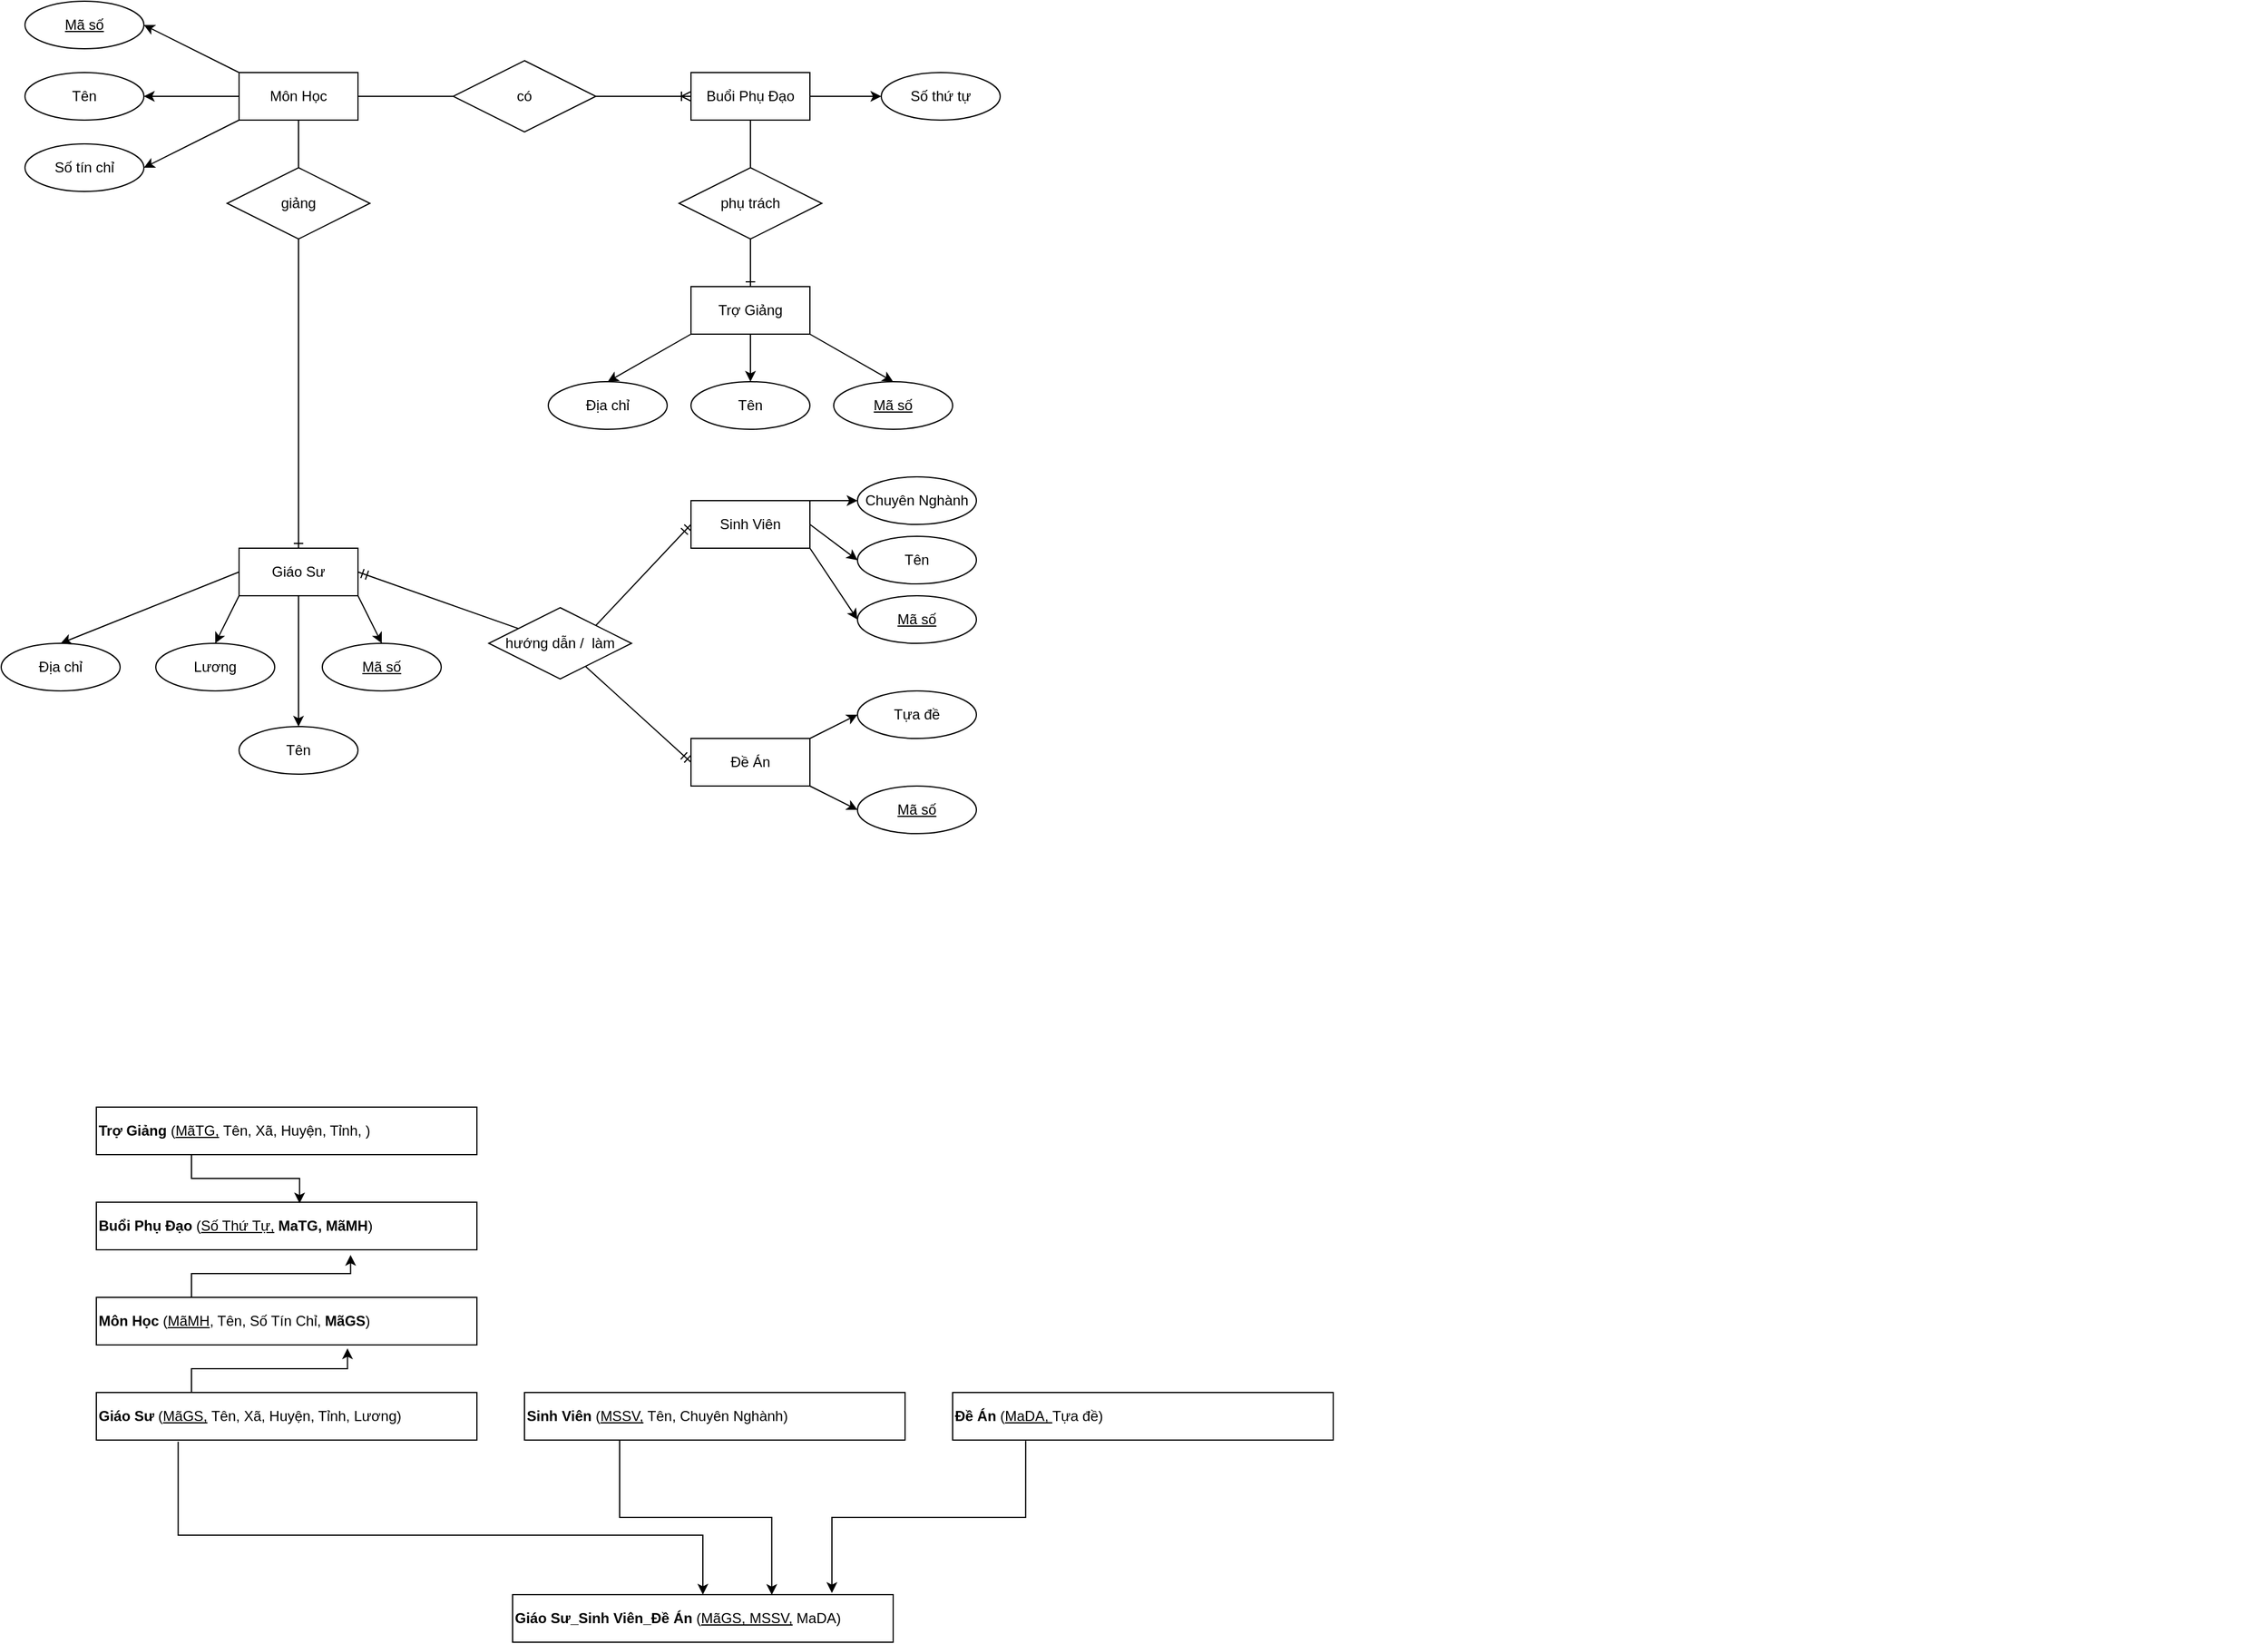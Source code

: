 <mxfile version="15.7.0" type="google"><diagram id="QIcf8YX7YnuLzrY2ndHt" name="Page-1"><mxGraphModel dx="1888" dy="571" grid="1" gridSize="10" guides="1" tooltips="1" connect="1" arrows="1" fold="1" page="1" pageScale="1" pageWidth="850" pageHeight="1100" math="0" shadow="0"><root><mxCell id="0"/><mxCell id="1" parent="0"/><mxCell id="39NwVc8YC4vtudl1Ud9P-1" value="Môn Học" style="whiteSpace=wrap;html=1;align=center;" parent="1" vertex="1"><mxGeometry x="-640" y="130" width="100" height="40" as="geometry"/></mxCell><mxCell id="39NwVc8YC4vtudl1Ud9P-2" value="Buổi Phụ Đạo" style="whiteSpace=wrap;html=1;align=center;" parent="1" vertex="1"><mxGeometry x="-260" y="130" width="100" height="40" as="geometry"/></mxCell><mxCell id="39NwVc8YC4vtudl1Ud9P-3" value="Trợ Giảng" style="whiteSpace=wrap;html=1;align=center;" parent="1" vertex="1"><mxGeometry x="-260" y="310" width="100" height="40" as="geometry"/></mxCell><mxCell id="39NwVc8YC4vtudl1Ud9P-4" value="Giáo Sư" style="whiteSpace=wrap;html=1;align=center;" parent="1" vertex="1"><mxGeometry x="-640" y="530" width="100" height="40" as="geometry"/></mxCell><mxCell id="39NwVc8YC4vtudl1Ud9P-6" value="có" style="shape=rhombus;perimeter=rhombusPerimeter;whiteSpace=wrap;html=1;align=center;" parent="1" vertex="1"><mxGeometry x="-460" y="120" width="120" height="60" as="geometry"/></mxCell><mxCell id="39NwVc8YC4vtudl1Ud9P-7" value="" style="endArrow=none;html=1;rounded=0;exitX=1;exitY=0.5;exitDx=0;exitDy=0;entryX=0;entryY=0.5;entryDx=0;entryDy=0;" parent="1" source="39NwVc8YC4vtudl1Ud9P-1" target="39NwVc8YC4vtudl1Ud9P-6" edge="1"><mxGeometry relative="1" as="geometry"><mxPoint x="-440" y="220" as="sourcePoint"/><mxPoint x="-280" y="220" as="targetPoint"/></mxGeometry></mxCell><mxCell id="39NwVc8YC4vtudl1Ud9P-8" value="" style="endArrow=ERoneToMany;html=1;rounded=0;exitX=1;exitY=0.5;exitDx=0;exitDy=0;entryX=0;entryY=0.5;entryDx=0;entryDy=0;endFill=0;" parent="1" source="39NwVc8YC4vtudl1Ud9P-6" target="39NwVc8YC4vtudl1Ud9P-2" edge="1"><mxGeometry relative="1" as="geometry"><mxPoint x="-350" y="170" as="sourcePoint"/><mxPoint x="-270" y="170" as="targetPoint"/></mxGeometry></mxCell><mxCell id="39NwVc8YC4vtudl1Ud9P-10" value="Tên" style="ellipse;whiteSpace=wrap;html=1;align=center;" parent="1" vertex="1"><mxGeometry x="-820" y="130" width="100" height="40" as="geometry"/></mxCell><mxCell id="39NwVc8YC4vtudl1Ud9P-11" value="Mã số" style="ellipse;whiteSpace=wrap;html=1;align=center;fontStyle=4;" parent="1" vertex="1"><mxGeometry x="-820" y="70" width="100" height="40" as="geometry"/></mxCell><mxCell id="39NwVc8YC4vtudl1Ud9P-12" value="Số tín chỉ" style="ellipse;whiteSpace=wrap;html=1;align=center;" parent="1" vertex="1"><mxGeometry x="-820" y="190" width="100" height="40" as="geometry"/></mxCell><mxCell id="39NwVc8YC4vtudl1Ud9P-13" value="" style="endArrow=none;html=1;rounded=0;exitX=1;exitY=0.5;exitDx=0;exitDy=0;entryX=0;entryY=0;entryDx=0;entryDy=0;startArrow=classic;startFill=1;" parent="1" source="39NwVc8YC4vtudl1Ud9P-11" target="39NwVc8YC4vtudl1Ud9P-1" edge="1"><mxGeometry relative="1" as="geometry"><mxPoint x="-690" y="140" as="sourcePoint"/><mxPoint x="-530" y="140" as="targetPoint"/></mxGeometry></mxCell><mxCell id="39NwVc8YC4vtudl1Ud9P-14" value="" style="endArrow=none;html=1;rounded=0;exitX=1;exitY=0.5;exitDx=0;exitDy=0;entryX=0;entryY=0.5;entryDx=0;entryDy=0;startArrow=classic;startFill=1;" parent="1" source="39NwVc8YC4vtudl1Ud9P-10" target="39NwVc8YC4vtudl1Ud9P-1" edge="1"><mxGeometry relative="1" as="geometry"><mxPoint x="-710" y="100" as="sourcePoint"/><mxPoint x="-630" y="140" as="targetPoint"/></mxGeometry></mxCell><mxCell id="39NwVc8YC4vtudl1Ud9P-15" value="" style="endArrow=none;html=1;rounded=0;exitX=1;exitY=0.5;exitDx=0;exitDy=0;entryX=0;entryY=1;entryDx=0;entryDy=0;startArrow=classic;startFill=1;" parent="1" source="39NwVc8YC4vtudl1Ud9P-12" target="39NwVc8YC4vtudl1Ud9P-1" edge="1"><mxGeometry relative="1" as="geometry"><mxPoint x="-710" y="160" as="sourcePoint"/><mxPoint x="-630" y="160" as="targetPoint"/></mxGeometry></mxCell><mxCell id="39NwVc8YC4vtudl1Ud9P-16" value="Số thứ tự" style="ellipse;whiteSpace=wrap;html=1;align=center;" parent="1" vertex="1"><mxGeometry x="-100" y="130" width="100" height="40" as="geometry"/></mxCell><mxCell id="39NwVc8YC4vtudl1Ud9P-17" value="" style="endArrow=classic;html=1;rounded=0;entryX=0;entryY=0.5;entryDx=0;entryDy=0;exitX=1;exitY=0.5;exitDx=0;exitDy=0;endFill=1;" parent="1" source="39NwVc8YC4vtudl1Ud9P-2" target="39NwVc8YC4vtudl1Ud9P-16" edge="1"><mxGeometry relative="1" as="geometry"><mxPoint x="-150" y="150" as="sourcePoint"/><mxPoint x="-70" y="180" as="targetPoint"/></mxGeometry></mxCell><mxCell id="39NwVc8YC4vtudl1Ud9P-18" value="phụ trách" style="shape=rhombus;perimeter=rhombusPerimeter;whiteSpace=wrap;html=1;align=center;" parent="1" vertex="1"><mxGeometry x="-270" y="210" width="120" height="60" as="geometry"/></mxCell><mxCell id="39NwVc8YC4vtudl1Ud9P-19" value="" style="endArrow=none;html=1;rounded=0;entryX=0.5;entryY=1;entryDx=0;entryDy=0;" parent="1" source="39NwVc8YC4vtudl1Ud9P-18" target="39NwVc8YC4vtudl1Ud9P-2" edge="1"><mxGeometry relative="1" as="geometry"><mxPoint x="-530" y="160" as="sourcePoint"/><mxPoint x="-450" y="160" as="targetPoint"/></mxGeometry></mxCell><mxCell id="39NwVc8YC4vtudl1Ud9P-20" value="" style="endArrow=ERone;html=1;rounded=0;exitX=0.5;exitY=1;exitDx=0;exitDy=0;endFill=0;entryX=0.5;entryY=0;entryDx=0;entryDy=0;" parent="1" source="39NwVc8YC4vtudl1Ud9P-18" target="39NwVc8YC4vtudl1Ud9P-3" edge="1"><mxGeometry relative="1" as="geometry"><mxPoint x="-200" y="220" as="sourcePoint"/><mxPoint x="-190" y="280" as="targetPoint"/></mxGeometry></mxCell><mxCell id="39NwVc8YC4vtudl1Ud9P-21" value="Mã số" style="ellipse;whiteSpace=wrap;html=1;align=center;fontStyle=4;" parent="1" vertex="1"><mxGeometry x="-140" y="390" width="100" height="40" as="geometry"/></mxCell><mxCell id="39NwVc8YC4vtudl1Ud9P-22" value="Tên" style="ellipse;whiteSpace=wrap;html=1;align=center;" parent="1" vertex="1"><mxGeometry x="-260" y="390" width="100" height="40" as="geometry"/></mxCell><mxCell id="39NwVc8YC4vtudl1Ud9P-23" value="Địa chỉ" style="ellipse;whiteSpace=wrap;html=1;align=center;" parent="1" vertex="1"><mxGeometry x="-380" y="390" width="100" height="40" as="geometry"/></mxCell><mxCell id="39NwVc8YC4vtudl1Ud9P-24" value="" style="endArrow=classic;html=1;rounded=0;entryX=0.5;entryY=0;entryDx=0;entryDy=0;exitX=0;exitY=1;exitDx=0;exitDy=0;endFill=1;" parent="1" source="39NwVc8YC4vtudl1Ud9P-3" target="39NwVc8YC4vtudl1Ud9P-23" edge="1"><mxGeometry relative="1" as="geometry"><mxPoint x="-270" y="350" as="sourcePoint"/><mxPoint x="-110" y="350" as="targetPoint"/></mxGeometry></mxCell><mxCell id="39NwVc8YC4vtudl1Ud9P-25" value="" style="endArrow=classic;html=1;rounded=0;entryX=0.5;entryY=0;entryDx=0;entryDy=0;exitX=0.5;exitY=1;exitDx=0;exitDy=0;endFill=1;" parent="1" source="39NwVc8YC4vtudl1Ud9P-3" target="39NwVc8YC4vtudl1Ud9P-22" edge="1"><mxGeometry relative="1" as="geometry"><mxPoint x="-250" y="360" as="sourcePoint"/><mxPoint x="-320" y="400" as="targetPoint"/></mxGeometry></mxCell><mxCell id="39NwVc8YC4vtudl1Ud9P-26" value="" style="endArrow=classic;html=1;rounded=0;entryX=0.5;entryY=0;entryDx=0;entryDy=0;exitX=1;exitY=1;exitDx=0;exitDy=0;endFill=1;" parent="1" source="39NwVc8YC4vtudl1Ud9P-3" target="39NwVc8YC4vtudl1Ud9P-21" edge="1"><mxGeometry relative="1" as="geometry"><mxPoint x="-200" y="360" as="sourcePoint"/><mxPoint x="-200" y="400" as="targetPoint"/></mxGeometry></mxCell><mxCell id="39NwVc8YC4vtudl1Ud9P-27" value="giảng" style="shape=rhombus;perimeter=rhombusPerimeter;whiteSpace=wrap;html=1;align=center;" parent="1" vertex="1"><mxGeometry x="-650" y="210" width="120" height="60" as="geometry"/></mxCell><mxCell id="39NwVc8YC4vtudl1Ud9P-28" value="" style="endArrow=none;html=1;rounded=0;entryX=0.5;entryY=1;entryDx=0;entryDy=0;exitX=0.5;exitY=0;exitDx=0;exitDy=0;" parent="1" source="39NwVc8YC4vtudl1Ud9P-27" target="39NwVc8YC4vtudl1Ud9P-1" edge="1"><mxGeometry relative="1" as="geometry"><mxPoint x="-200" y="220" as="sourcePoint"/><mxPoint x="-200" y="180" as="targetPoint"/></mxGeometry></mxCell><mxCell id="39NwVc8YC4vtudl1Ud9P-29" value="" style="endArrow=ERone;html=1;rounded=0;exitX=0.5;exitY=1;exitDx=0;exitDy=0;endFill=0;entryX=0.5;entryY=0;entryDx=0;entryDy=0;" parent="1" source="39NwVc8YC4vtudl1Ud9P-27" target="39NwVc8YC4vtudl1Ud9P-4" edge="1"><mxGeometry relative="1" as="geometry"><mxPoint x="-200" y="280" as="sourcePoint"/><mxPoint x="-200" y="320" as="targetPoint"/></mxGeometry></mxCell><mxCell id="39NwVc8YC4vtudl1Ud9P-30" value="Địa chỉ" style="ellipse;whiteSpace=wrap;html=1;align=center;" parent="1" vertex="1"><mxGeometry x="-840" y="610" width="100" height="40" as="geometry"/></mxCell><mxCell id="39NwVc8YC4vtudl1Ud9P-31" value="Lương" style="ellipse;whiteSpace=wrap;html=1;align=center;" parent="1" vertex="1"><mxGeometry x="-710" y="610" width="100" height="40" as="geometry"/></mxCell><mxCell id="39NwVc8YC4vtudl1Ud9P-32" value="Mã số" style="ellipse;whiteSpace=wrap;html=1;align=center;fontStyle=4;" parent="1" vertex="1"><mxGeometry x="-570" y="610" width="100" height="40" as="geometry"/></mxCell><mxCell id="39NwVc8YC4vtudl1Ud9P-33" value="Tên" style="ellipse;whiteSpace=wrap;html=1;align=center;" parent="1" vertex="1"><mxGeometry x="-640" y="680" width="100" height="40" as="geometry"/></mxCell><mxCell id="39NwVc8YC4vtudl1Ud9P-34" value="" style="endArrow=classic;html=1;rounded=0;entryX=0.5;entryY=0;entryDx=0;entryDy=0;exitX=1;exitY=1;exitDx=0;exitDy=0;endFill=1;" parent="1" source="39NwVc8YC4vtudl1Ud9P-4" target="39NwVc8YC4vtudl1Ud9P-32" edge="1"><mxGeometry relative="1" as="geometry"><mxPoint x="-250" y="580" as="sourcePoint"/><mxPoint x="-320" y="620.0" as="targetPoint"/></mxGeometry></mxCell><mxCell id="39NwVc8YC4vtudl1Ud9P-35" value="" style="endArrow=classic;html=1;rounded=0;entryX=0.5;entryY=0;entryDx=0;entryDy=0;exitX=0;exitY=1;exitDx=0;exitDy=0;endFill=1;" parent="1" source="39NwVc8YC4vtudl1Ud9P-4" target="39NwVc8YC4vtudl1Ud9P-31" edge="1"><mxGeometry relative="1" as="geometry"><mxPoint x="-530" y="580" as="sourcePoint"/><mxPoint x="-510" y="620.0" as="targetPoint"/></mxGeometry></mxCell><mxCell id="39NwVc8YC4vtudl1Ud9P-36" value="" style="endArrow=classic;html=1;rounded=0;entryX=0.5;entryY=0;entryDx=0;entryDy=0;exitX=0;exitY=0.5;exitDx=0;exitDy=0;endFill=1;" parent="1" source="39NwVc8YC4vtudl1Ud9P-4" target="39NwVc8YC4vtudl1Ud9P-30" edge="1"><mxGeometry relative="1" as="geometry"><mxPoint x="-630" y="580" as="sourcePoint"/><mxPoint x="-650" y="620.0" as="targetPoint"/></mxGeometry></mxCell><mxCell id="39NwVc8YC4vtudl1Ud9P-37" value="" style="endArrow=classic;html=1;rounded=0;entryX=0.5;entryY=0;entryDx=0;entryDy=0;exitX=0.5;exitY=1;exitDx=0;exitDy=0;endFill=1;" parent="1" source="39NwVc8YC4vtudl1Ud9P-4" target="39NwVc8YC4vtudl1Ud9P-33" edge="1"><mxGeometry relative="1" as="geometry"><mxPoint x="-530" y="580" as="sourcePoint"/><mxPoint x="-510" y="620.0" as="targetPoint"/></mxGeometry></mxCell><mxCell id="39NwVc8YC4vtudl1Ud9P-38" value="Sinh Viên" style="whiteSpace=wrap;html=1;align=center;" parent="1" vertex="1"><mxGeometry x="-260" y="490" width="100" height="40" as="geometry"/></mxCell><mxCell id="39NwVc8YC4vtudl1Ud9P-39" value="Đề Án" style="whiteSpace=wrap;html=1;align=center;" parent="1" vertex="1"><mxGeometry x="-260" y="690" width="100" height="40" as="geometry"/></mxCell><mxCell id="39NwVc8YC4vtudl1Ud9P-41" value="hướng dẫn /&amp;nbsp; làm" style="shape=rhombus;perimeter=rhombusPerimeter;whiteSpace=wrap;html=1;align=center;" parent="1" vertex="1"><mxGeometry x="-430" y="580" width="120" height="60" as="geometry"/></mxCell><mxCell id="39NwVc8YC4vtudl1Ud9P-42" value="" style="endArrow=ERmandOne;html=1;rounded=0;endFill=0;entryX=1;entryY=0.5;entryDx=0;entryDy=0;" parent="1" source="39NwVc8YC4vtudl1Ud9P-41" target="39NwVc8YC4vtudl1Ud9P-4" edge="1"><mxGeometry relative="1" as="geometry"><mxPoint x="-450" y="597.586" as="sourcePoint"/><mxPoint x="-580" y="540" as="targetPoint"/></mxGeometry></mxCell><mxCell id="39NwVc8YC4vtudl1Ud9P-43" value="" style="endArrow=ERmandOne;html=1;rounded=0;endFill=0;entryX=0;entryY=0.5;entryDx=0;entryDy=0;exitX=1;exitY=0;exitDx=0;exitDy=0;" parent="1" source="39NwVc8YC4vtudl1Ud9P-41" target="39NwVc8YC4vtudl1Ud9P-38" edge="1"><mxGeometry relative="1" as="geometry"><mxPoint x="-360" y="510" as="sourcePoint"/><mxPoint x="-530" y="560" as="targetPoint"/></mxGeometry></mxCell><mxCell id="39NwVc8YC4vtudl1Ud9P-44" value="" style="endArrow=ERmandOne;html=1;rounded=0;endFill=0;entryX=0;entryY=0.5;entryDx=0;entryDy=0;" parent="1" source="39NwVc8YC4vtudl1Ud9P-41" target="39NwVc8YC4vtudl1Ud9P-39" edge="1"><mxGeometry relative="1" as="geometry"><mxPoint x="-270" y="650" as="sourcePoint"/><mxPoint x="-250" y="520" as="targetPoint"/></mxGeometry></mxCell><mxCell id="39NwVc8YC4vtudl1Ud9P-45" value="Mã số" style="ellipse;whiteSpace=wrap;html=1;align=center;fontStyle=4;" parent="1" vertex="1"><mxGeometry x="-120" y="730" width="100" height="40" as="geometry"/></mxCell><mxCell id="39NwVc8YC4vtudl1Ud9P-46" value="Tựa đề" style="ellipse;whiteSpace=wrap;html=1;align=center;" parent="1" vertex="1"><mxGeometry x="-120" y="650" width="100" height="40" as="geometry"/></mxCell><mxCell id="39NwVc8YC4vtudl1Ud9P-48" value="" style="endArrow=classic;html=1;rounded=0;entryX=0;entryY=0.5;entryDx=0;entryDy=0;exitX=1;exitY=0;exitDx=0;exitDy=0;endFill=1;" parent="1" source="39NwVc8YC4vtudl1Ud9P-39" target="39NwVc8YC4vtudl1Ud9P-46" edge="1"><mxGeometry relative="1" as="geometry"><mxPoint x="-290" y="590" as="sourcePoint"/><mxPoint x="-270" y="630" as="targetPoint"/></mxGeometry></mxCell><mxCell id="39NwVc8YC4vtudl1Ud9P-49" value="" style="endArrow=classic;html=1;rounded=0;entryX=0;entryY=0.5;entryDx=0;entryDy=0;exitX=1;exitY=1;exitDx=0;exitDy=0;endFill=1;" parent="1" source="39NwVc8YC4vtudl1Ud9P-39" target="39NwVc8YC4vtudl1Ud9P-45" edge="1"><mxGeometry relative="1" as="geometry"><mxPoint x="-150" y="700" as="sourcePoint"/><mxPoint x="-110" y="680" as="targetPoint"/></mxGeometry></mxCell><mxCell id="39NwVc8YC4vtudl1Ud9P-50" value="Mã số" style="ellipse;whiteSpace=wrap;html=1;align=center;fontStyle=4;" parent="1" vertex="1"><mxGeometry x="-120" y="570" width="100" height="40" as="geometry"/></mxCell><mxCell id="39NwVc8YC4vtudl1Ud9P-51" value="Tên" style="ellipse;whiteSpace=wrap;html=1;align=center;" parent="1" vertex="1"><mxGeometry x="-120" y="520" width="100" height="40" as="geometry"/></mxCell><mxCell id="39NwVc8YC4vtudl1Ud9P-52" value="Chuyên Nghành" style="ellipse;whiteSpace=wrap;html=1;align=center;" parent="1" vertex="1"><mxGeometry x="-120" y="470" width="100" height="40" as="geometry"/></mxCell><mxCell id="39NwVc8YC4vtudl1Ud9P-53" value="" style="endArrow=classic;html=1;rounded=0;entryX=0;entryY=0.5;entryDx=0;entryDy=0;exitX=1;exitY=0;exitDx=0;exitDy=0;endFill=1;" parent="1" source="39NwVc8YC4vtudl1Ud9P-38" target="39NwVc8YC4vtudl1Ud9P-52" edge="1"><mxGeometry relative="1" as="geometry"><mxPoint x="-150" y="700" as="sourcePoint"/><mxPoint x="-110" y="680" as="targetPoint"/></mxGeometry></mxCell><mxCell id="39NwVc8YC4vtudl1Ud9P-54" value="" style="endArrow=classic;html=1;rounded=0;entryX=0;entryY=0.5;entryDx=0;entryDy=0;exitX=1;exitY=0.5;exitDx=0;exitDy=0;endFill=1;" parent="1" source="39NwVc8YC4vtudl1Ud9P-38" target="39NwVc8YC4vtudl1Ud9P-51" edge="1"><mxGeometry relative="1" as="geometry"><mxPoint x="-150" y="500" as="sourcePoint"/><mxPoint x="-110" y="500" as="targetPoint"/></mxGeometry></mxCell><mxCell id="39NwVc8YC4vtudl1Ud9P-55" value="" style="endArrow=classic;html=1;rounded=0;entryX=0;entryY=0.5;entryDx=0;entryDy=0;exitX=1;exitY=1;exitDx=0;exitDy=0;endFill=1;" parent="1" source="39NwVc8YC4vtudl1Ud9P-38" target="39NwVc8YC4vtudl1Ud9P-50" edge="1"><mxGeometry relative="1" as="geometry"><mxPoint x="-150" y="520" as="sourcePoint"/><mxPoint x="-110" y="550" as="targetPoint"/></mxGeometry></mxCell><mxCell id="osqmvdo--VXJDQHsl0Np-27" style="edgeStyle=orthogonalEdgeStyle;rounded=0;orthogonalLoop=1;jettySize=auto;html=1;entryX=0.668;entryY=1.108;entryDx=0;entryDy=0;entryPerimeter=0;exitX=0.25;exitY=0;exitDx=0;exitDy=0;" parent="1" source="osqmvdo--VXJDQHsl0Np-1" target="osqmvdo--VXJDQHsl0Np-2" edge="1"><mxGeometry relative="1" as="geometry"/></mxCell><mxCell id="osqmvdo--VXJDQHsl0Np-1" value="&lt;b&gt;Môn Học&amp;nbsp;&lt;/b&gt;(&lt;u&gt;MãMH&lt;/u&gt;, Tên,&amp;nbsp;Số Tín Chỉ,&amp;nbsp;&lt;b&gt;MãGS&lt;/b&gt;)" style="rounded=0;whiteSpace=wrap;html=1;movable=1;resizable=1;rotatable=1;deletable=1;editable=1;connectable=1;align=left;" parent="1" vertex="1"><mxGeometry x="-760" y="1160" width="320" height="40" as="geometry"/></mxCell><mxCell id="osqmvdo--VXJDQHsl0Np-2" value="&lt;b&gt;Buổi Phụ Đạo&amp;nbsp;&lt;/b&gt;(&lt;u&gt;Số Thứ Tự,&lt;/u&gt;&amp;nbsp;&lt;b&gt;MaTG,&amp;nbsp;MãMH&lt;/b&gt;)" style="rounded=0;whiteSpace=wrap;html=1;movable=1;resizable=1;rotatable=1;deletable=1;editable=1;connectable=1;align=left;" parent="1" vertex="1"><mxGeometry x="-760" y="1080" width="320" height="40" as="geometry"/></mxCell><mxCell id="osqmvdo--VXJDQHsl0Np-5" value="" style="shape=image;verticalLabelPosition=bottom;labelBackgroundColor=#ffffff;verticalAlign=top;aspect=fixed;imageAspect=0;image=https://f44-zpg.zdn.vn/7559634243479327121/fb945dd142c48a9ad3d5.jpg;" parent="1" vertex="1"><mxGeometry x="590" y="730" width="475" height="520" as="geometry"/></mxCell><mxCell id="osqmvdo--VXJDQHsl0Np-20" style="edgeStyle=orthogonalEdgeStyle;rounded=0;orthogonalLoop=1;jettySize=auto;html=1;exitX=0.215;exitY=1.035;exitDx=0;exitDy=0;exitPerimeter=0;" parent="1" source="osqmvdo--VXJDQHsl0Np-6" target="osqmvdo--VXJDQHsl0Np-11" edge="1"><mxGeometry relative="1" as="geometry"><Array as="points"><mxPoint x="-691" y="1360"/><mxPoint x="-250" y="1360"/></Array></mxGeometry></mxCell><mxCell id="osqmvdo--VXJDQHsl0Np-29" style="edgeStyle=orthogonalEdgeStyle;rounded=0;orthogonalLoop=1;jettySize=auto;html=1;entryX=0.66;entryY=1.073;entryDx=0;entryDy=0;entryPerimeter=0;exitX=0.25;exitY=0;exitDx=0;exitDy=0;" parent="1" source="osqmvdo--VXJDQHsl0Np-6" target="osqmvdo--VXJDQHsl0Np-1" edge="1"><mxGeometry relative="1" as="geometry"/></mxCell><mxCell id="osqmvdo--VXJDQHsl0Np-6" value="&lt;span style=&quot;text-align: center&quot;&gt;&lt;b&gt;Giáo Sư&lt;/b&gt;&lt;/span&gt;&lt;b&gt;&amp;nbsp;&lt;/b&gt;(&lt;u&gt;MãGS,&lt;/u&gt;&amp;nbsp;Tên, Xã, Huyện, Tỉnh, Lương)" style="rounded=0;whiteSpace=wrap;html=1;movable=1;resizable=1;rotatable=1;deletable=1;editable=1;connectable=1;align=left;" parent="1" vertex="1"><mxGeometry x="-760" y="1240" width="320" height="40" as="geometry"/></mxCell><mxCell id="osqmvdo--VXJDQHsl0Np-19" style="edgeStyle=orthogonalEdgeStyle;rounded=0;orthogonalLoop=1;jettySize=auto;html=1;entryX=0.681;entryY=0.005;entryDx=0;entryDy=0;entryPerimeter=0;exitX=0.25;exitY=1;exitDx=0;exitDy=0;" parent="1" source="osqmvdo--VXJDQHsl0Np-7" target="osqmvdo--VXJDQHsl0Np-11" edge="1"><mxGeometry relative="1" as="geometry"/></mxCell><mxCell id="osqmvdo--VXJDQHsl0Np-7" value="&lt;span style=&quot;text-align: center&quot;&gt;&lt;b&gt;Sinh Viên&lt;/b&gt;&lt;/span&gt;&lt;b&gt;&amp;nbsp;&lt;/b&gt;(&lt;u&gt;MSSV,&lt;/u&gt;&amp;nbsp;Tên, Chuyên Nghành)" style="rounded=0;whiteSpace=wrap;html=1;movable=1;resizable=1;rotatable=1;deletable=1;editable=1;connectable=1;align=left;" parent="1" vertex="1"><mxGeometry x="-400" y="1240" width="320" height="40" as="geometry"/></mxCell><mxCell id="osqmvdo--VXJDQHsl0Np-18" style="edgeStyle=orthogonalEdgeStyle;rounded=0;orthogonalLoop=1;jettySize=auto;html=1;entryX=0.839;entryY=-0.035;entryDx=0;entryDy=0;entryPerimeter=0;exitX=0.192;exitY=1.015;exitDx=0;exitDy=0;exitPerimeter=0;" parent="1" source="osqmvdo--VXJDQHsl0Np-9" target="osqmvdo--VXJDQHsl0Np-11" edge="1"><mxGeometry relative="1" as="geometry"><mxPoint x="20" y="1290" as="sourcePoint"/></mxGeometry></mxCell><mxCell id="osqmvdo--VXJDQHsl0Np-9" value="&lt;span style=&quot;text-align: center&quot;&gt;&lt;b&gt;Đề Án&lt;/b&gt;&lt;/span&gt;&lt;b&gt;&amp;nbsp;&lt;/b&gt;(&lt;u&gt;MaDA, &lt;/u&gt;Tựa đề)" style="rounded=0;whiteSpace=wrap;html=1;movable=1;resizable=1;rotatable=1;deletable=1;editable=1;connectable=1;align=left;" parent="1" vertex="1"><mxGeometry x="-40" y="1240" width="320" height="40" as="geometry"/></mxCell><mxCell id="osqmvdo--VXJDQHsl0Np-11" value="&lt;b style=&quot;text-align: center&quot;&gt;Giáo Sư_&lt;/b&gt;&lt;span style=&quot;text-align: center&quot;&gt;&lt;b&gt;Sinh Viên_&lt;/b&gt;&lt;/span&gt;&lt;b style=&quot;text-align: center&quot;&gt;Đề Án&lt;/b&gt;&lt;b style=&quot;text-align: center&quot;&gt;&amp;nbsp;&lt;/b&gt;(&lt;u&gt;MãGS, MSSV,&lt;/u&gt;&amp;nbsp;MaDA)" style="rounded=0;whiteSpace=wrap;html=1;movable=1;resizable=1;rotatable=1;deletable=1;editable=1;connectable=1;align=left;" parent="1" vertex="1"><mxGeometry x="-410" y="1410" width="320" height="40" as="geometry"/></mxCell><mxCell id="osqmvdo--VXJDQHsl0Np-28" style="edgeStyle=orthogonalEdgeStyle;rounded=0;orthogonalLoop=1;jettySize=auto;html=1;entryX=0.534;entryY=0.025;entryDx=0;entryDy=0;entryPerimeter=0;exitX=0.25;exitY=1;exitDx=0;exitDy=0;" parent="1" source="osqmvdo--VXJDQHsl0Np-21" target="osqmvdo--VXJDQHsl0Np-2" edge="1"><mxGeometry relative="1" as="geometry"/></mxCell><mxCell id="osqmvdo--VXJDQHsl0Np-21" value="&lt;span style=&quot;text-align: center&quot;&gt;&lt;b&gt;Trợ Giảng&lt;/b&gt;&lt;/span&gt;&lt;b&gt;&amp;nbsp;&lt;/b&gt;(&lt;u&gt;MãTG,&lt;/u&gt;&amp;nbsp;Tên, Xã, Huyện, Tỉnh, )" style="rounded=0;whiteSpace=wrap;html=1;movable=1;resizable=1;rotatable=1;deletable=1;editable=1;connectable=1;align=left;" parent="1" vertex="1"><mxGeometry x="-760" y="1000" width="320" height="40" as="geometry"/></mxCell></root></mxGraphModel></diagram></mxfile>